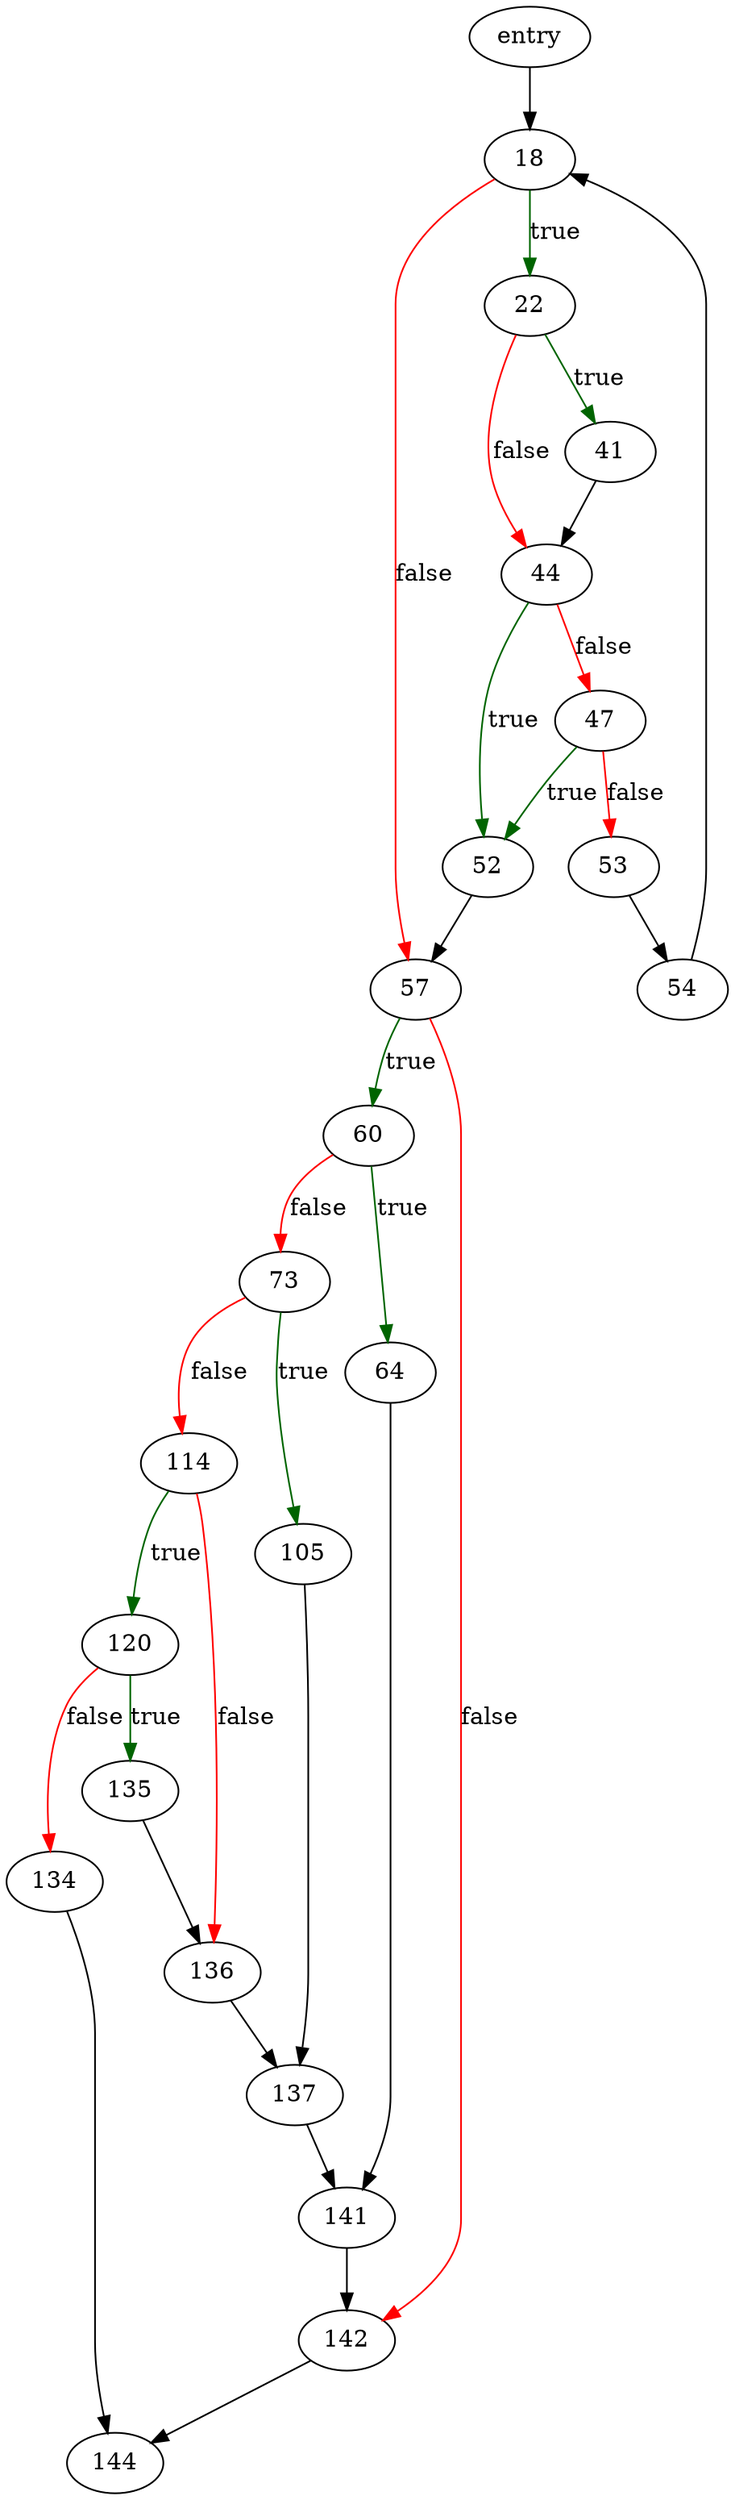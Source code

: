 digraph "vdbeSorterFlushPMA" {
	// Node definitions.
	1 [label=entry];
	18;
	22;
	41;
	44;
	47;
	52;
	53;
	54;
	57;
	60;
	64;
	73;
	105;
	114;
	120;
	134;
	135;
	136;
	137;
	141;
	142;
	144;

	// Edge definitions.
	1 -> 18;
	18 -> 22 [
		color=darkgreen
		label=true
	];
	18 -> 57 [
		color=red
		label=false
	];
	22 -> 41 [
		color=darkgreen
		label=true
	];
	22 -> 44 [
		color=red
		label=false
	];
	41 -> 44;
	44 -> 47 [
		color=red
		label=false
	];
	44 -> 52 [
		color=darkgreen
		label=true
	];
	47 -> 52 [
		color=darkgreen
		label=true
	];
	47 -> 53 [
		color=red
		label=false
	];
	52 -> 57;
	53 -> 54;
	54 -> 18;
	57 -> 60 [
		color=darkgreen
		label=true
	];
	57 -> 142 [
		color=red
		label=false
	];
	60 -> 64 [
		color=darkgreen
		label=true
	];
	60 -> 73 [
		color=red
		label=false
	];
	64 -> 141;
	73 -> 105 [
		color=darkgreen
		label=true
	];
	73 -> 114 [
		color=red
		label=false
	];
	105 -> 137;
	114 -> 120 [
		color=darkgreen
		label=true
	];
	114 -> 136 [
		color=red
		label=false
	];
	120 -> 134 [
		color=red
		label=false
	];
	120 -> 135 [
		color=darkgreen
		label=true
	];
	134 -> 144;
	135 -> 136;
	136 -> 137;
	137 -> 141;
	141 -> 142;
	142 -> 144;
}